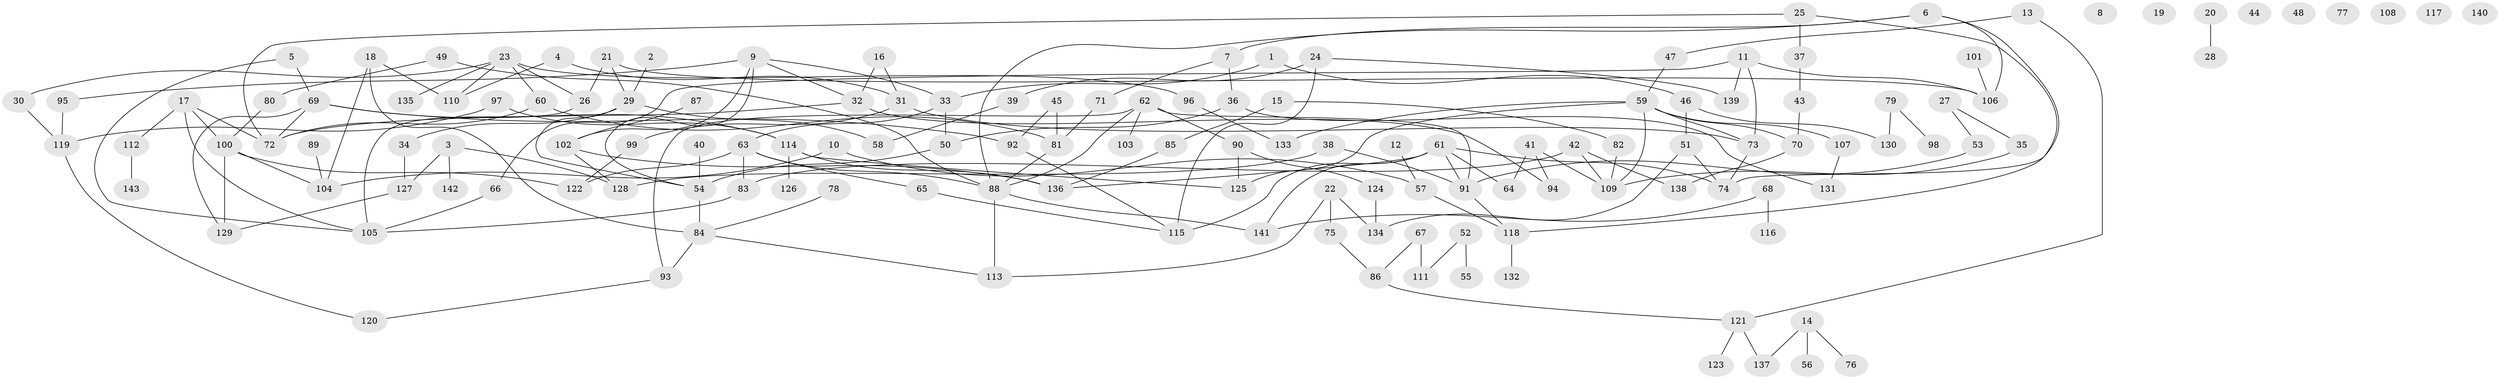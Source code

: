 // Generated by graph-tools (version 1.1) at 2025/13/03/09/25 04:13:10]
// undirected, 143 vertices, 186 edges
graph export_dot {
graph [start="1"]
  node [color=gray90,style=filled];
  1;
  2;
  3;
  4;
  5;
  6;
  7;
  8;
  9;
  10;
  11;
  12;
  13;
  14;
  15;
  16;
  17;
  18;
  19;
  20;
  21;
  22;
  23;
  24;
  25;
  26;
  27;
  28;
  29;
  30;
  31;
  32;
  33;
  34;
  35;
  36;
  37;
  38;
  39;
  40;
  41;
  42;
  43;
  44;
  45;
  46;
  47;
  48;
  49;
  50;
  51;
  52;
  53;
  54;
  55;
  56;
  57;
  58;
  59;
  60;
  61;
  62;
  63;
  64;
  65;
  66;
  67;
  68;
  69;
  70;
  71;
  72;
  73;
  74;
  75;
  76;
  77;
  78;
  79;
  80;
  81;
  82;
  83;
  84;
  85;
  86;
  87;
  88;
  89;
  90;
  91;
  92;
  93;
  94;
  95;
  96;
  97;
  98;
  99;
  100;
  101;
  102;
  103;
  104;
  105;
  106;
  107;
  108;
  109;
  110;
  111;
  112;
  113;
  114;
  115;
  116;
  117;
  118;
  119;
  120;
  121;
  122;
  123;
  124;
  125;
  126;
  127;
  128;
  129;
  130;
  131;
  132;
  133;
  134;
  135;
  136;
  137;
  138;
  139;
  140;
  141;
  142;
  143;
  1 -- 33;
  1 -- 46;
  2 -- 29;
  3 -- 127;
  3 -- 128;
  3 -- 142;
  4 -- 31;
  4 -- 110;
  5 -- 69;
  5 -- 105;
  6 -- 7;
  6 -- 74;
  6 -- 88;
  6 -- 106;
  7 -- 36;
  7 -- 71;
  9 -- 32;
  9 -- 33;
  9 -- 54;
  9 -- 95;
  9 -- 102;
  10 -- 57;
  10 -- 104;
  11 -- 66;
  11 -- 73;
  11 -- 106;
  11 -- 139;
  12 -- 57;
  13 -- 47;
  13 -- 121;
  14 -- 56;
  14 -- 76;
  14 -- 137;
  15 -- 82;
  15 -- 85;
  16 -- 31;
  16 -- 32;
  17 -- 72;
  17 -- 100;
  17 -- 105;
  17 -- 112;
  18 -- 84;
  18 -- 104;
  18 -- 110;
  20 -- 28;
  21 -- 26;
  21 -- 29;
  21 -- 106;
  22 -- 75;
  22 -- 113;
  22 -- 134;
  23 -- 26;
  23 -- 30;
  23 -- 60;
  23 -- 96;
  23 -- 110;
  23 -- 135;
  24 -- 39;
  24 -- 115;
  24 -- 139;
  25 -- 37;
  25 -- 72;
  25 -- 118;
  26 -- 105;
  27 -- 35;
  27 -- 53;
  29 -- 34;
  29 -- 54;
  29 -- 58;
  30 -- 119;
  31 -- 73;
  31 -- 99;
  32 -- 72;
  32 -- 94;
  33 -- 50;
  33 -- 63;
  34 -- 127;
  35 -- 109;
  36 -- 50;
  36 -- 131;
  37 -- 43;
  38 -- 91;
  38 -- 128;
  39 -- 58;
  40 -- 54;
  41 -- 64;
  41 -- 94;
  41 -- 109;
  42 -- 83;
  42 -- 109;
  42 -- 138;
  43 -- 70;
  45 -- 81;
  45 -- 92;
  46 -- 51;
  46 -- 130;
  47 -- 59;
  49 -- 80;
  49 -- 88;
  50 -- 54;
  51 -- 74;
  51 -- 134;
  52 -- 55;
  52 -- 111;
  53 -- 91;
  54 -- 84;
  57 -- 118;
  59 -- 70;
  59 -- 73;
  59 -- 107;
  59 -- 109;
  59 -- 125;
  59 -- 133;
  60 -- 72;
  60 -- 81;
  61 -- 64;
  61 -- 74;
  61 -- 91;
  61 -- 115;
  61 -- 136;
  61 -- 141;
  62 -- 88;
  62 -- 90;
  62 -- 91;
  62 -- 93;
  62 -- 103;
  63 -- 65;
  63 -- 83;
  63 -- 88;
  63 -- 122;
  65 -- 115;
  66 -- 105;
  67 -- 86;
  67 -- 111;
  68 -- 116;
  68 -- 141;
  69 -- 72;
  69 -- 92;
  69 -- 114;
  69 -- 129;
  70 -- 138;
  71 -- 81;
  73 -- 74;
  75 -- 86;
  78 -- 84;
  79 -- 98;
  79 -- 130;
  80 -- 100;
  81 -- 88;
  82 -- 109;
  83 -- 105;
  84 -- 93;
  84 -- 113;
  85 -- 136;
  86 -- 121;
  87 -- 102;
  88 -- 113;
  88 -- 141;
  89 -- 104;
  90 -- 124;
  90 -- 125;
  91 -- 118;
  92 -- 115;
  93 -- 120;
  95 -- 119;
  96 -- 133;
  97 -- 114;
  97 -- 119;
  99 -- 122;
  100 -- 104;
  100 -- 122;
  100 -- 129;
  101 -- 106;
  102 -- 128;
  102 -- 136;
  107 -- 131;
  112 -- 143;
  114 -- 125;
  114 -- 126;
  114 -- 136;
  118 -- 132;
  119 -- 120;
  121 -- 123;
  121 -- 137;
  124 -- 134;
  127 -- 129;
}
